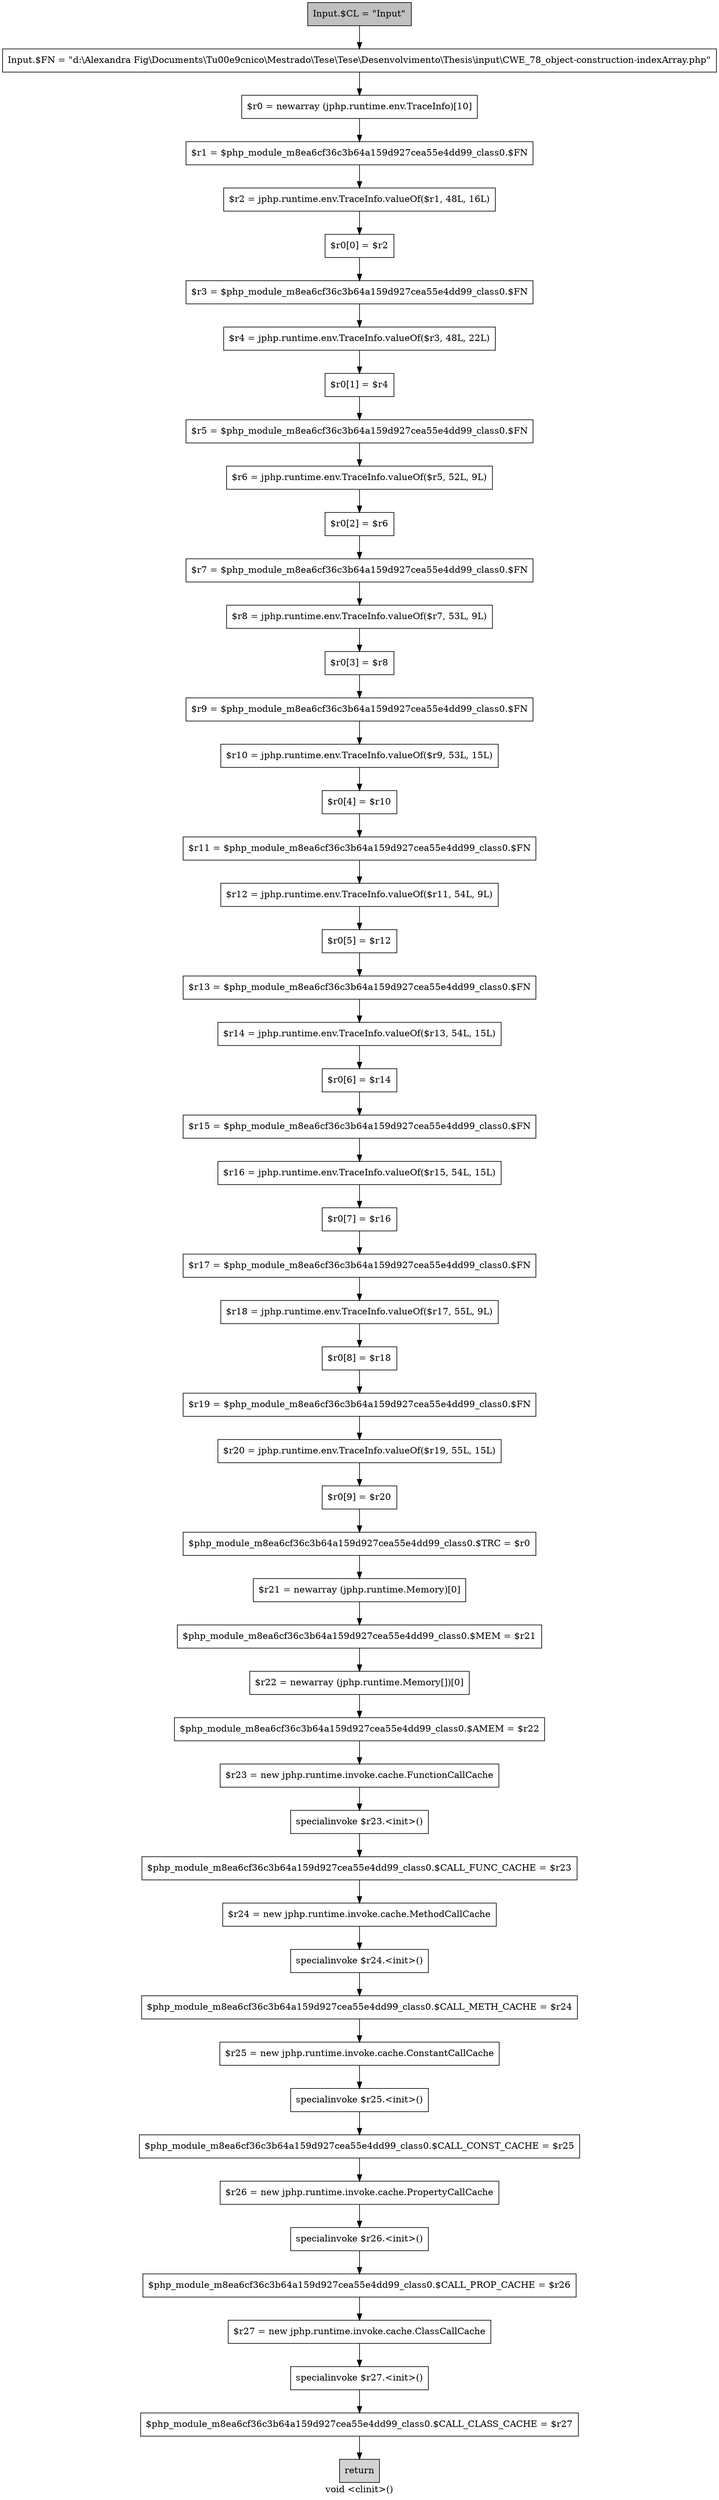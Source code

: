 digraph "void <clinit>()" {
    label="void <clinit>()";
    node [shape=box];
    "0" [style=filled,fillcolor=gray,label="Input.$CL = \"Input\"",];
    "1" [label="Input.$FN = \"d:\\Alexandra Fig\\Documents\\T\u00e9cnico\\Mestrado\\Tese\\Tese\\Desenvolvimento\\Thesis\\input\\CWE_78_object-construction-indexArray.php\"",];
    "0"->"1";
    "2" [label="$r0 = newarray (jphp.runtime.env.TraceInfo)[10]",];
    "1"->"2";
    "3" [label="$r1 = $php_module_m8ea6cf36c3b64a159d927cea55e4dd99_class0.$FN",];
    "2"->"3";
    "4" [label="$r2 = jphp.runtime.env.TraceInfo.valueOf($r1, 48L, 16L)",];
    "3"->"4";
    "5" [label="$r0[0] = $r2",];
    "4"->"5";
    "6" [label="$r3 = $php_module_m8ea6cf36c3b64a159d927cea55e4dd99_class0.$FN",];
    "5"->"6";
    "7" [label="$r4 = jphp.runtime.env.TraceInfo.valueOf($r3, 48L, 22L)",];
    "6"->"7";
    "8" [label="$r0[1] = $r4",];
    "7"->"8";
    "9" [label="$r5 = $php_module_m8ea6cf36c3b64a159d927cea55e4dd99_class0.$FN",];
    "8"->"9";
    "10" [label="$r6 = jphp.runtime.env.TraceInfo.valueOf($r5, 52L, 9L)",];
    "9"->"10";
    "11" [label="$r0[2] = $r6",];
    "10"->"11";
    "12" [label="$r7 = $php_module_m8ea6cf36c3b64a159d927cea55e4dd99_class0.$FN",];
    "11"->"12";
    "13" [label="$r8 = jphp.runtime.env.TraceInfo.valueOf($r7, 53L, 9L)",];
    "12"->"13";
    "14" [label="$r0[3] = $r8",];
    "13"->"14";
    "15" [label="$r9 = $php_module_m8ea6cf36c3b64a159d927cea55e4dd99_class0.$FN",];
    "14"->"15";
    "16" [label="$r10 = jphp.runtime.env.TraceInfo.valueOf($r9, 53L, 15L)",];
    "15"->"16";
    "17" [label="$r0[4] = $r10",];
    "16"->"17";
    "18" [label="$r11 = $php_module_m8ea6cf36c3b64a159d927cea55e4dd99_class0.$FN",];
    "17"->"18";
    "19" [label="$r12 = jphp.runtime.env.TraceInfo.valueOf($r11, 54L, 9L)",];
    "18"->"19";
    "20" [label="$r0[5] = $r12",];
    "19"->"20";
    "21" [label="$r13 = $php_module_m8ea6cf36c3b64a159d927cea55e4dd99_class0.$FN",];
    "20"->"21";
    "22" [label="$r14 = jphp.runtime.env.TraceInfo.valueOf($r13, 54L, 15L)",];
    "21"->"22";
    "23" [label="$r0[6] = $r14",];
    "22"->"23";
    "24" [label="$r15 = $php_module_m8ea6cf36c3b64a159d927cea55e4dd99_class0.$FN",];
    "23"->"24";
    "25" [label="$r16 = jphp.runtime.env.TraceInfo.valueOf($r15, 54L, 15L)",];
    "24"->"25";
    "26" [label="$r0[7] = $r16",];
    "25"->"26";
    "27" [label="$r17 = $php_module_m8ea6cf36c3b64a159d927cea55e4dd99_class0.$FN",];
    "26"->"27";
    "28" [label="$r18 = jphp.runtime.env.TraceInfo.valueOf($r17, 55L, 9L)",];
    "27"->"28";
    "29" [label="$r0[8] = $r18",];
    "28"->"29";
    "30" [label="$r19 = $php_module_m8ea6cf36c3b64a159d927cea55e4dd99_class0.$FN",];
    "29"->"30";
    "31" [label="$r20 = jphp.runtime.env.TraceInfo.valueOf($r19, 55L, 15L)",];
    "30"->"31";
    "32" [label="$r0[9] = $r20",];
    "31"->"32";
    "33" [label="$php_module_m8ea6cf36c3b64a159d927cea55e4dd99_class0.$TRC = $r0",];
    "32"->"33";
    "34" [label="$r21 = newarray (jphp.runtime.Memory)[0]",];
    "33"->"34";
    "35" [label="$php_module_m8ea6cf36c3b64a159d927cea55e4dd99_class0.$MEM = $r21",];
    "34"->"35";
    "36" [label="$r22 = newarray (jphp.runtime.Memory[])[0]",];
    "35"->"36";
    "37" [label="$php_module_m8ea6cf36c3b64a159d927cea55e4dd99_class0.$AMEM = $r22",];
    "36"->"37";
    "38" [label="$r23 = new jphp.runtime.invoke.cache.FunctionCallCache",];
    "37"->"38";
    "39" [label="specialinvoke $r23.<init>()",];
    "38"->"39";
    "40" [label="$php_module_m8ea6cf36c3b64a159d927cea55e4dd99_class0.$CALL_FUNC_CACHE = $r23",];
    "39"->"40";
    "41" [label="$r24 = new jphp.runtime.invoke.cache.MethodCallCache",];
    "40"->"41";
    "42" [label="specialinvoke $r24.<init>()",];
    "41"->"42";
    "43" [label="$php_module_m8ea6cf36c3b64a159d927cea55e4dd99_class0.$CALL_METH_CACHE = $r24",];
    "42"->"43";
    "44" [label="$r25 = new jphp.runtime.invoke.cache.ConstantCallCache",];
    "43"->"44";
    "45" [label="specialinvoke $r25.<init>()",];
    "44"->"45";
    "46" [label="$php_module_m8ea6cf36c3b64a159d927cea55e4dd99_class0.$CALL_CONST_CACHE = $r25",];
    "45"->"46";
    "47" [label="$r26 = new jphp.runtime.invoke.cache.PropertyCallCache",];
    "46"->"47";
    "48" [label="specialinvoke $r26.<init>()",];
    "47"->"48";
    "49" [label="$php_module_m8ea6cf36c3b64a159d927cea55e4dd99_class0.$CALL_PROP_CACHE = $r26",];
    "48"->"49";
    "50" [label="$r27 = new jphp.runtime.invoke.cache.ClassCallCache",];
    "49"->"50";
    "51" [label="specialinvoke $r27.<init>()",];
    "50"->"51";
    "52" [label="$php_module_m8ea6cf36c3b64a159d927cea55e4dd99_class0.$CALL_CLASS_CACHE = $r27",];
    "51"->"52";
    "53" [style=filled,fillcolor=lightgray,label="return",];
    "52"->"53";
}
